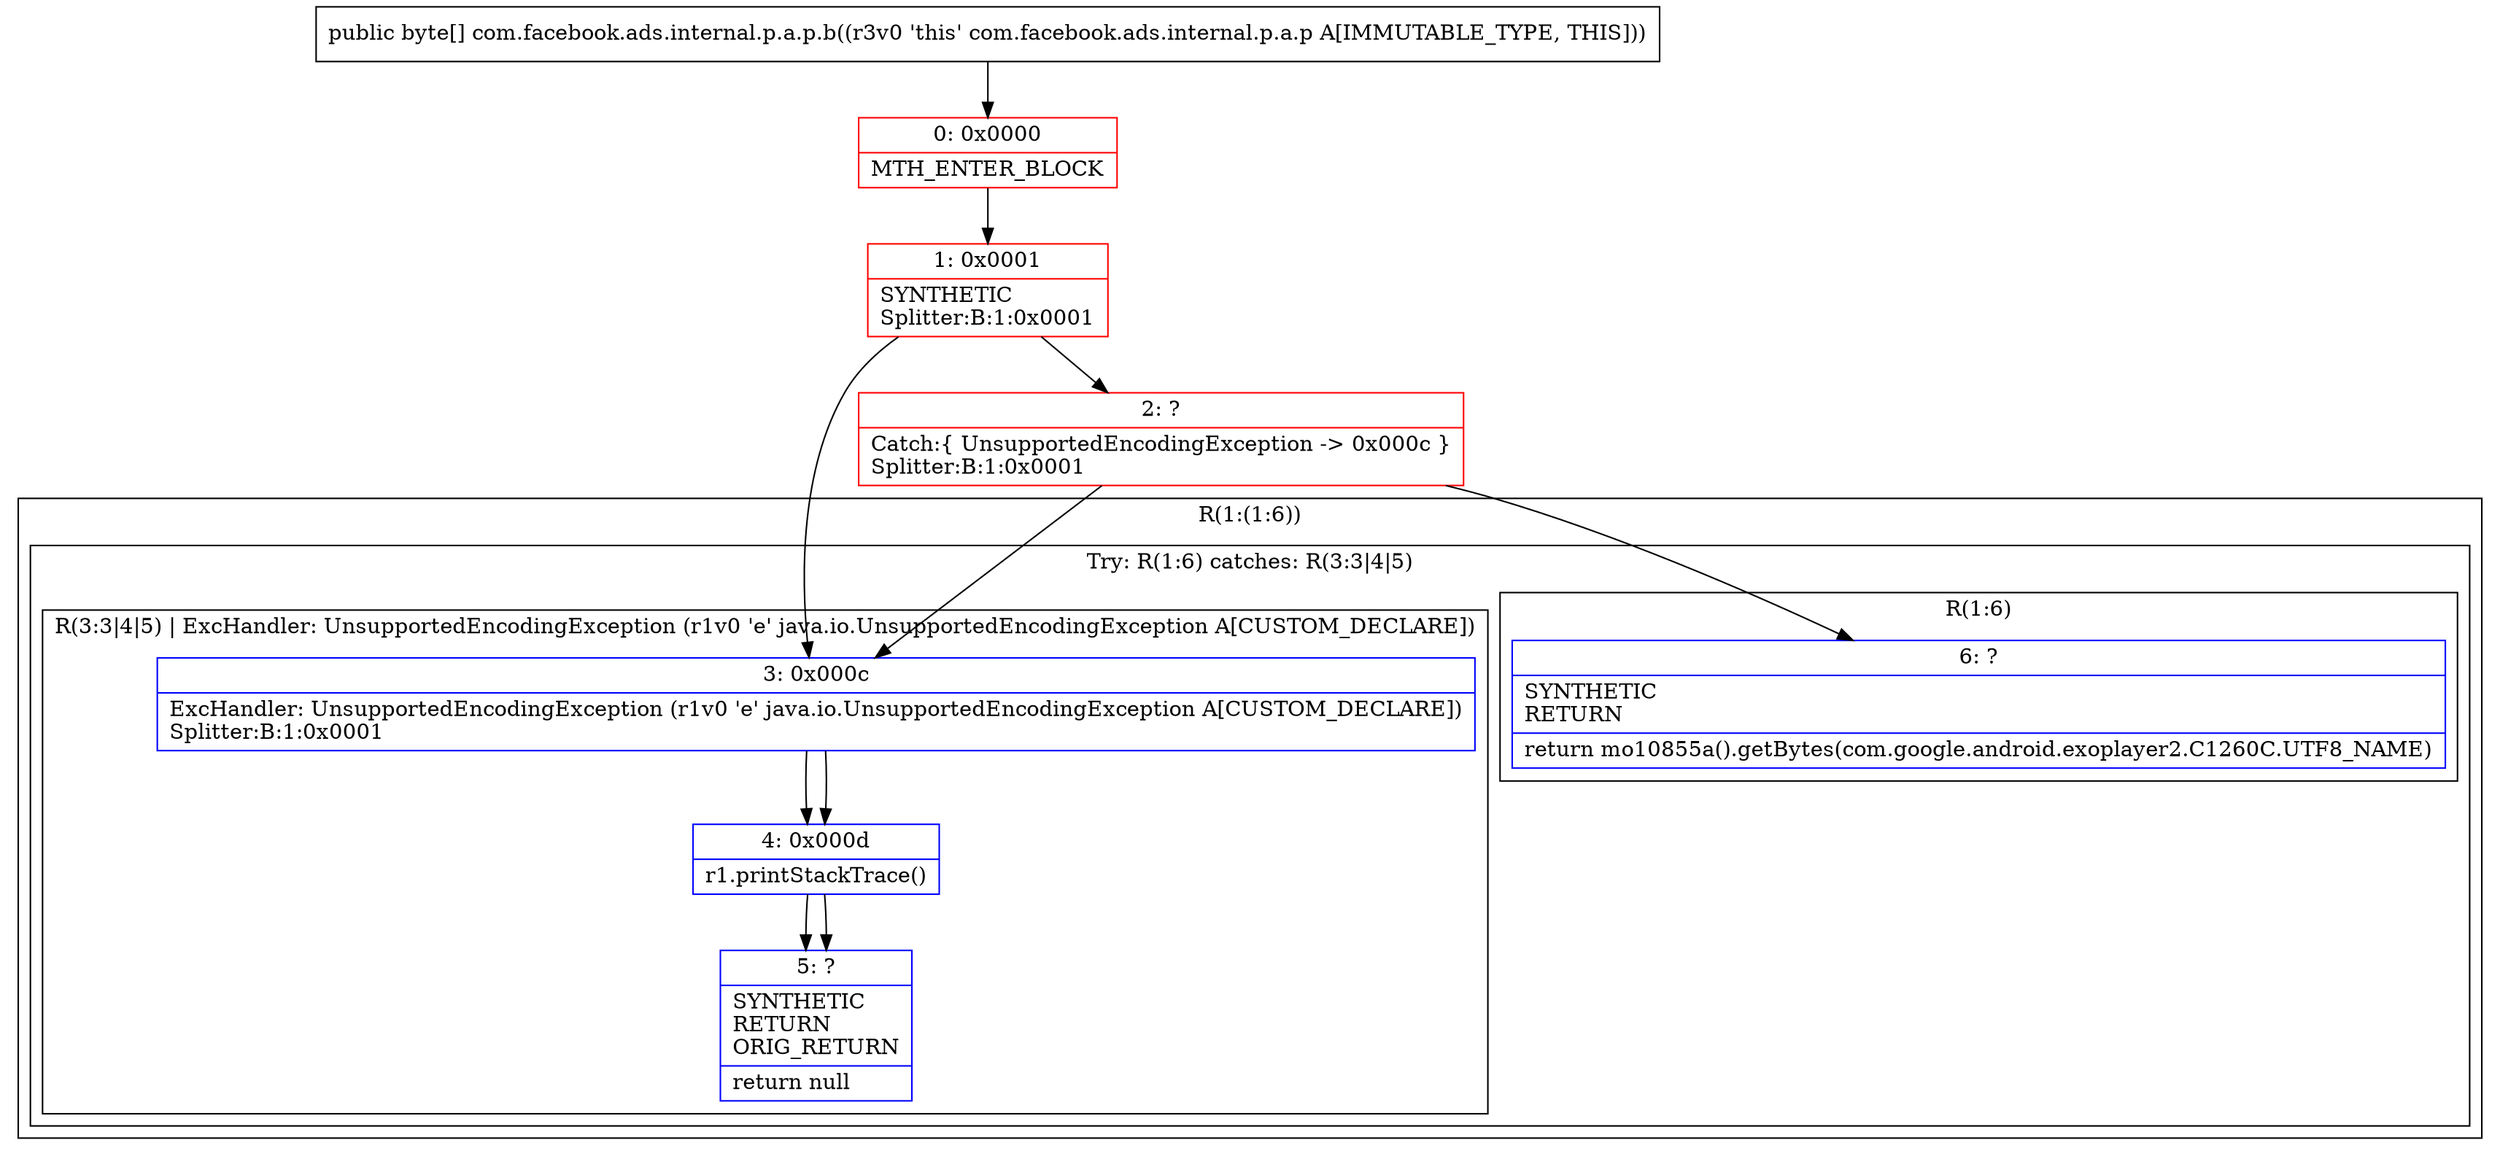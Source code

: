 digraph "CFG forcom.facebook.ads.internal.p.a.p.b()[B" {
subgraph cluster_Region_154862979 {
label = "R(1:(1:6))";
node [shape=record,color=blue];
subgraph cluster_TryCatchRegion_1041847433 {
label = "Try: R(1:6) catches: R(3:3|4|5)";
node [shape=record,color=blue];
subgraph cluster_Region_1888519762 {
label = "R(1:6)";
node [shape=record,color=blue];
Node_6 [shape=record,label="{6\:\ ?|SYNTHETIC\lRETURN\l|return mo10855a().getBytes(com.google.android.exoplayer2.C1260C.UTF8_NAME)\l}"];
}
subgraph cluster_Region_721054943 {
label = "R(3:3|4|5) | ExcHandler: UnsupportedEncodingException (r1v0 'e' java.io.UnsupportedEncodingException A[CUSTOM_DECLARE])\l";
node [shape=record,color=blue];
Node_3 [shape=record,label="{3\:\ 0x000c|ExcHandler: UnsupportedEncodingException (r1v0 'e' java.io.UnsupportedEncodingException A[CUSTOM_DECLARE])\lSplitter:B:1:0x0001\l}"];
Node_4 [shape=record,label="{4\:\ 0x000d|r1.printStackTrace()\l}"];
Node_5 [shape=record,label="{5\:\ ?|SYNTHETIC\lRETURN\lORIG_RETURN\l|return null\l}"];
}
}
}
subgraph cluster_Region_721054943 {
label = "R(3:3|4|5) | ExcHandler: UnsupportedEncodingException (r1v0 'e' java.io.UnsupportedEncodingException A[CUSTOM_DECLARE])\l";
node [shape=record,color=blue];
Node_3 [shape=record,label="{3\:\ 0x000c|ExcHandler: UnsupportedEncodingException (r1v0 'e' java.io.UnsupportedEncodingException A[CUSTOM_DECLARE])\lSplitter:B:1:0x0001\l}"];
Node_4 [shape=record,label="{4\:\ 0x000d|r1.printStackTrace()\l}"];
Node_5 [shape=record,label="{5\:\ ?|SYNTHETIC\lRETURN\lORIG_RETURN\l|return null\l}"];
}
Node_0 [shape=record,color=red,label="{0\:\ 0x0000|MTH_ENTER_BLOCK\l}"];
Node_1 [shape=record,color=red,label="{1\:\ 0x0001|SYNTHETIC\lSplitter:B:1:0x0001\l}"];
Node_2 [shape=record,color=red,label="{2\:\ ?|Catch:\{ UnsupportedEncodingException \-\> 0x000c \}\lSplitter:B:1:0x0001\l}"];
MethodNode[shape=record,label="{public byte[] com.facebook.ads.internal.p.a.p.b((r3v0 'this' com.facebook.ads.internal.p.a.p A[IMMUTABLE_TYPE, THIS])) }"];
MethodNode -> Node_0;
Node_3 -> Node_4;
Node_4 -> Node_5;
Node_3 -> Node_4;
Node_4 -> Node_5;
Node_0 -> Node_1;
Node_1 -> Node_2;
Node_1 -> Node_3;
Node_2 -> Node_3;
Node_2 -> Node_6;
}

